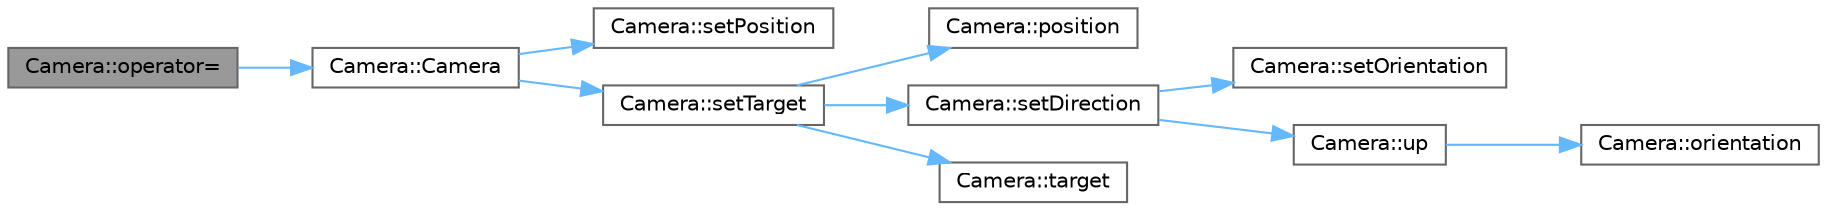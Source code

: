 digraph "Camera::operator="
{
 // LATEX_PDF_SIZE
  bgcolor="transparent";
  edge [fontname=Helvetica,fontsize=10,labelfontname=Helvetica,labelfontsize=10];
  node [fontname=Helvetica,fontsize=10,shape=box,height=0.2,width=0.4];
  rankdir="LR";
  Node1 [id="Node000001",label="Camera::operator=",height=0.2,width=0.4,color="gray40", fillcolor="grey60", style="filled", fontcolor="black",tooltip=" "];
  Node1 -> Node2 [id="edge10_Node000001_Node000002",color="steelblue1",style="solid",tooltip=" "];
  Node2 [id="Node000002",label="Camera::Camera",height=0.2,width=0.4,color="grey40", fillcolor="white", style="filled",URL="$class_camera.html#a5c68f1ee8348320a6c47419ae2d724fb",tooltip=" "];
  Node2 -> Node3 [id="edge11_Node000002_Node000003",color="steelblue1",style="solid",tooltip=" "];
  Node3 [id="Node000003",label="Camera::setPosition",height=0.2,width=0.4,color="grey40", fillcolor="white", style="filled",URL="$class_camera.html#a96515ee1c016f5e94a80c4808a6111b1",tooltip=" "];
  Node2 -> Node4 [id="edge12_Node000002_Node000004",color="steelblue1",style="solid",tooltip=" "];
  Node4 [id="Node000004",label="Camera::setTarget",height=0.2,width=0.4,color="grey40", fillcolor="white", style="filled",URL="$class_camera.html#a098f0009be2dbd2068472154d281ad7a",tooltip=" "];
  Node4 -> Node5 [id="edge13_Node000004_Node000005",color="steelblue1",style="solid",tooltip=" "];
  Node5 [id="Node000005",label="Camera::position",height=0.2,width=0.4,color="grey40", fillcolor="white", style="filled",URL="$class_camera.html#a30c50d807fbdb00d92a92fdfbed653fe",tooltip=" "];
  Node4 -> Node6 [id="edge14_Node000004_Node000006",color="steelblue1",style="solid",tooltip=" "];
  Node6 [id="Node000006",label="Camera::setDirection",height=0.2,width=0.4,color="grey40", fillcolor="white", style="filled",URL="$class_camera.html#af8621940fefd60a60df8a02093458960",tooltip=" "];
  Node6 -> Node7 [id="edge15_Node000006_Node000007",color="steelblue1",style="solid",tooltip=" "];
  Node7 [id="Node000007",label="Camera::setOrientation",height=0.2,width=0.4,color="grey40", fillcolor="white", style="filled",URL="$class_camera.html#abcdafc0aeba359632ecef5bf07bbfa4c",tooltip=" "];
  Node6 -> Node8 [id="edge16_Node000006_Node000008",color="steelblue1",style="solid",tooltip=" "];
  Node8 [id="Node000008",label="Camera::up",height=0.2,width=0.4,color="grey40", fillcolor="white", style="filled",URL="$class_camera.html#add6d9b9e43330142bcb339068c271ff9",tooltip=" "];
  Node8 -> Node9 [id="edge17_Node000008_Node000009",color="steelblue1",style="solid",tooltip=" "];
  Node9 [id="Node000009",label="Camera::orientation",height=0.2,width=0.4,color="grey40", fillcolor="white", style="filled",URL="$class_camera.html#a48e9db0973b69ef531f287d56653e536",tooltip=" "];
  Node4 -> Node10 [id="edge18_Node000004_Node000010",color="steelblue1",style="solid",tooltip=" "];
  Node10 [id="Node000010",label="Camera::target",height=0.2,width=0.4,color="grey40", fillcolor="white", style="filled",URL="$class_camera.html#ada70e7d36786e5f2fc9c40b322d5e805",tooltip=" "];
}
